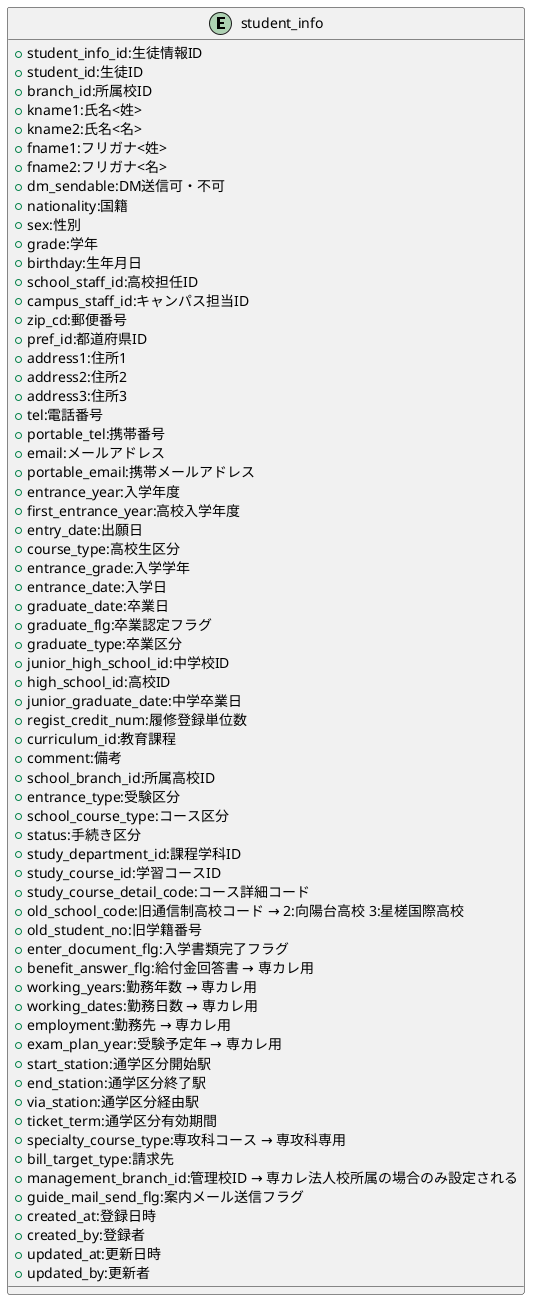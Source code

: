 @startuml

entity "student_info"{
    + student_info_id:生徒情報ID
    + student_id:生徒ID
    + branch_id:所属校ID
    + kname1:氏名<姓>
    + kname2:氏名<名>
    + fname1:フリガナ<姓>
    + fname2:フリガナ<名>
    + dm_sendable:DM送信可・不可
    + nationality:国籍
    + sex:性別
    + grade:学年
    + birthday:生年月日
    + school_staff_id:高校担任ID
    + campus_staff_id:キャンパス担当ID
    + zip_cd:郵便番号
    + pref_id:都道府県ID
    + address1:住所1
    + address2:住所2
    + address3:住所3
    + tel:電話番号
    + portable_tel:携帯番号
    + email:メールアドレス
    + portable_email:携帯メールアドレス
    + entrance_year:入学年度
    + first_entrance_year:高校入学年度
    + entry_date:出願日
    + course_type:高校生区分
    + entrance_grade:入学学年
    + entrance_date:入学日
    + graduate_date:卒業日
    + graduate_flg:卒業認定フラグ
    + graduate_type:卒業区分
    + junior_high_school_id:中学校ID
    + high_school_id:高校ID
    + junior_graduate_date:中学卒業日
    + regist_credit_num:履修登録単位数
    + curriculum_id:教育課程
    + comment:備考
    + school_branch_id:所属高校ID
    + entrance_type:受験区分
    + school_course_type:コース区分
    + status:手続き区分
    + study_department_id:課程学科ID
    + study_course_id:学習コースID
    + study_course_detail_code:コース詳細コード
    + old_school_code:旧通信制高校コード → 2:向陽台高校 3:星槎国際高校
    + old_student_no:旧学籍番号
    + enter_document_flg:入学書類完了フラグ
    + benefit_answer_flg:給付金回答書 → 専カレ用
    + working_years:勤務年数 → 専カレ用
    + working_dates:勤務日数 → 専カレ用
    + employment:勤務先 → 専カレ用
    + exam_plan_year:受験予定年 → 専カレ用
    + start_station:通学区分開始駅
    + end_station:通学区分終了駅
    + via_station:通学区分経由駅
    + ticket_term:通学区分有効期間
    + specialty_course_type:専攻科コース → 専攻科専用
    + bill_target_type:請求先
    + management_branch_id:管理校ID → 専カレ法人校所属の場合のみ設定される
    + guide_mail_send_flg:案内メール送信フラグ
    + created_at:登録日時
    + created_by:登録者
    + updated_at:更新日時
    + updated_by:更新者
}

@enduml